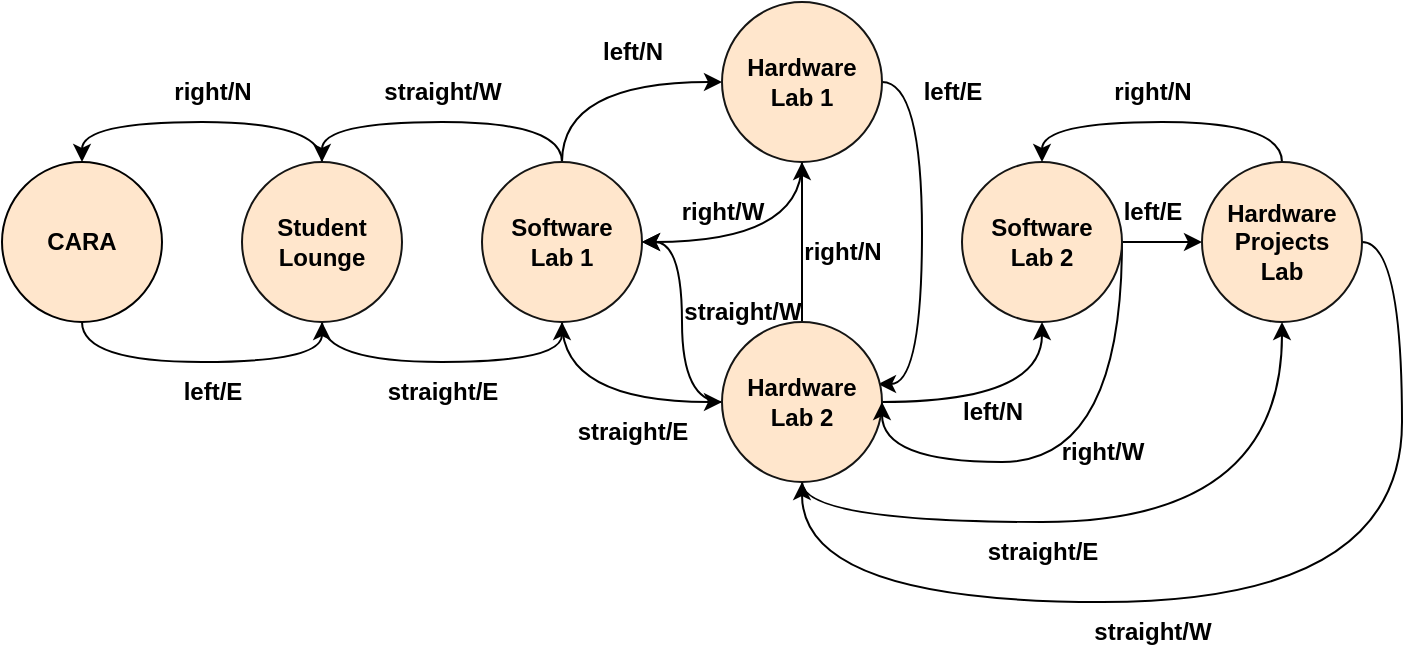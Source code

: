 <mxfile version="20.7.4" type="device"><diagram id="H5MpOiztKfgrXyS1_X2o" name="Page-1"><mxGraphModel dx="794" dy="788" grid="1" gridSize="10" guides="1" tooltips="1" connect="1" arrows="1" fold="1" page="1" pageScale="1" pageWidth="850" pageHeight="1100" math="0" shadow="0"><root><mxCell id="0"/><mxCell id="1" parent="0"/><mxCell id="DK0jMhLwXbfG0LA0Bsc2-19" style="edgeStyle=orthogonalEdgeStyle;orthogonalLoop=1;jettySize=auto;html=1;entryX=0.5;entryY=1;entryDx=0;entryDy=0;curved=1;" edge="1" parent="1" source="DK0jMhLwXbfG0LA0Bsc2-1" target="DK0jMhLwXbfG0LA0Bsc2-2"><mxGeometry relative="1" as="geometry"><Array as="points"><mxPoint x="80" y="420"/><mxPoint x="200" y="420"/></Array></mxGeometry></mxCell><mxCell id="DK0jMhLwXbfG0LA0Bsc2-1" value="&lt;b&gt;CARA&lt;/b&gt;" style="ellipse;whiteSpace=wrap;html=1;aspect=fixed;fillColor=#ffe6cc;strokeColor=#000000;" vertex="1" parent="1"><mxGeometry x="40" y="320" width="80" height="80" as="geometry"/></mxCell><mxCell id="DK0jMhLwXbfG0LA0Bsc2-20" style="edgeStyle=orthogonalEdgeStyle;curved=1;orthogonalLoop=1;jettySize=auto;html=1;entryX=0.5;entryY=0;entryDx=0;entryDy=0;exitX=0.5;exitY=0;exitDx=0;exitDy=0;" edge="1" parent="1" source="DK0jMhLwXbfG0LA0Bsc2-2" target="DK0jMhLwXbfG0LA0Bsc2-1"><mxGeometry relative="1" as="geometry"><Array as="points"><mxPoint x="200" y="300"/><mxPoint x="80" y="300"/></Array></mxGeometry></mxCell><mxCell id="DK0jMhLwXbfG0LA0Bsc2-25" style="edgeStyle=orthogonalEdgeStyle;curved=1;orthogonalLoop=1;jettySize=auto;html=1;entryX=0.5;entryY=1;entryDx=0;entryDy=0;" edge="1" parent="1" source="DK0jMhLwXbfG0LA0Bsc2-2" target="DK0jMhLwXbfG0LA0Bsc2-3"><mxGeometry relative="1" as="geometry"><Array as="points"><mxPoint x="200" y="420"/><mxPoint x="320" y="420"/></Array></mxGeometry></mxCell><mxCell id="DK0jMhLwXbfG0LA0Bsc2-2" value="&lt;b&gt;Student Lounge&lt;/b&gt;" style="ellipse;whiteSpace=wrap;html=1;aspect=fixed;fillColor=#ffe6cc;strokeColor=#151514;" vertex="1" parent="1"><mxGeometry x="160" y="320" width="80" height="80" as="geometry"/></mxCell><mxCell id="DK0jMhLwXbfG0LA0Bsc2-26" style="edgeStyle=orthogonalEdgeStyle;curved=1;orthogonalLoop=1;jettySize=auto;html=1;entryX=0.5;entryY=0;entryDx=0;entryDy=0;" edge="1" parent="1" source="DK0jMhLwXbfG0LA0Bsc2-3" target="DK0jMhLwXbfG0LA0Bsc2-2"><mxGeometry relative="1" as="geometry"><Array as="points"><mxPoint x="320" y="300"/><mxPoint x="200" y="300"/></Array></mxGeometry></mxCell><mxCell id="DK0jMhLwXbfG0LA0Bsc2-28" style="edgeStyle=orthogonalEdgeStyle;curved=1;orthogonalLoop=1;jettySize=auto;html=1;entryX=0;entryY=0.5;entryDx=0;entryDy=0;" edge="1" parent="1" source="DK0jMhLwXbfG0LA0Bsc2-3" target="DK0jMhLwXbfG0LA0Bsc2-4"><mxGeometry relative="1" as="geometry"><Array as="points"><mxPoint x="320" y="280"/></Array></mxGeometry></mxCell><mxCell id="DK0jMhLwXbfG0LA0Bsc2-30" style="edgeStyle=orthogonalEdgeStyle;curved=1;orthogonalLoop=1;jettySize=auto;html=1;entryX=0;entryY=0.5;entryDx=0;entryDy=0;" edge="1" parent="1" source="DK0jMhLwXbfG0LA0Bsc2-3" target="DK0jMhLwXbfG0LA0Bsc2-5"><mxGeometry relative="1" as="geometry"><Array as="points"><mxPoint x="320" y="440"/></Array></mxGeometry></mxCell><mxCell id="DK0jMhLwXbfG0LA0Bsc2-3" value="&lt;b&gt;Software&lt;br&gt;Lab 1&lt;/b&gt;" style="ellipse;whiteSpace=wrap;html=1;aspect=fixed;fillColor=#ffe6cc;strokeColor=#151514;" vertex="1" parent="1"><mxGeometry x="280" y="320" width="80" height="80" as="geometry"/></mxCell><mxCell id="DK0jMhLwXbfG0LA0Bsc2-32" style="edgeStyle=orthogonalEdgeStyle;curved=1;orthogonalLoop=1;jettySize=auto;html=1;entryX=1;entryY=0.5;entryDx=0;entryDy=0;" edge="1" parent="1" source="DK0jMhLwXbfG0LA0Bsc2-4" target="DK0jMhLwXbfG0LA0Bsc2-3"><mxGeometry relative="1" as="geometry"><Array as="points"><mxPoint x="440" y="360"/></Array></mxGeometry></mxCell><mxCell id="DK0jMhLwXbfG0LA0Bsc2-34" style="edgeStyle=orthogonalEdgeStyle;curved=1;orthogonalLoop=1;jettySize=auto;html=1;entryX=0.975;entryY=0.388;entryDx=0;entryDy=0;entryPerimeter=0;" edge="1" parent="1" source="DK0jMhLwXbfG0LA0Bsc2-4" target="DK0jMhLwXbfG0LA0Bsc2-5"><mxGeometry relative="1" as="geometry"><Array as="points"><mxPoint x="500" y="280"/><mxPoint x="500" y="431"/></Array></mxGeometry></mxCell><mxCell id="DK0jMhLwXbfG0LA0Bsc2-4" value="&lt;b&gt;Hardware&lt;br&gt;Lab 1&lt;/b&gt;" style="ellipse;whiteSpace=wrap;html=1;aspect=fixed;fillColor=#ffe6cc;strokeColor=#151514;" vertex="1" parent="1"><mxGeometry x="400" y="240" width="80" height="80" as="geometry"/></mxCell><mxCell id="DK0jMhLwXbfG0LA0Bsc2-37" style="edgeStyle=orthogonalEdgeStyle;curved=1;orthogonalLoop=1;jettySize=auto;html=1;" edge="1" parent="1" source="DK0jMhLwXbfG0LA0Bsc2-5" target="DK0jMhLwXbfG0LA0Bsc2-4"><mxGeometry relative="1" as="geometry"/></mxCell><mxCell id="DK0jMhLwXbfG0LA0Bsc2-39" style="edgeStyle=orthogonalEdgeStyle;curved=1;orthogonalLoop=1;jettySize=auto;html=1;entryX=0.5;entryY=1;entryDx=0;entryDy=0;" edge="1" parent="1" source="DK0jMhLwXbfG0LA0Bsc2-5" target="DK0jMhLwXbfG0LA0Bsc2-6"><mxGeometry relative="1" as="geometry"/></mxCell><mxCell id="DK0jMhLwXbfG0LA0Bsc2-41" style="edgeStyle=orthogonalEdgeStyle;curved=1;orthogonalLoop=1;jettySize=auto;html=1;entryX=1;entryY=0.5;entryDx=0;entryDy=0;" edge="1" parent="1" source="DK0jMhLwXbfG0LA0Bsc2-5" target="DK0jMhLwXbfG0LA0Bsc2-3"><mxGeometry relative="1" as="geometry"/></mxCell><mxCell id="DK0jMhLwXbfG0LA0Bsc2-43" style="edgeStyle=orthogonalEdgeStyle;curved=1;orthogonalLoop=1;jettySize=auto;html=1;entryX=0.5;entryY=1;entryDx=0;entryDy=0;" edge="1" parent="1" source="DK0jMhLwXbfG0LA0Bsc2-5" target="DK0jMhLwXbfG0LA0Bsc2-7"><mxGeometry relative="1" as="geometry"><Array as="points"><mxPoint x="440" y="500"/><mxPoint x="680" y="500"/></Array></mxGeometry></mxCell><mxCell id="DK0jMhLwXbfG0LA0Bsc2-5" value="&lt;b&gt;Hardware&lt;br&gt;Lab 2&lt;/b&gt;" style="ellipse;whiteSpace=wrap;html=1;aspect=fixed;fillColor=#ffe6cc;strokeColor=#151514;" vertex="1" parent="1"><mxGeometry x="400" y="400" width="80" height="80" as="geometry"/></mxCell><mxCell id="DK0jMhLwXbfG0LA0Bsc2-45" style="edgeStyle=orthogonalEdgeStyle;curved=1;orthogonalLoop=1;jettySize=auto;html=1;entryX=1;entryY=0.5;entryDx=0;entryDy=0;" edge="1" parent="1" source="DK0jMhLwXbfG0LA0Bsc2-6" target="DK0jMhLwXbfG0LA0Bsc2-5"><mxGeometry relative="1" as="geometry"><Array as="points"><mxPoint x="600" y="470"/><mxPoint x="480" y="470"/></Array></mxGeometry></mxCell><mxCell id="DK0jMhLwXbfG0LA0Bsc2-48" style="edgeStyle=orthogonalEdgeStyle;curved=1;orthogonalLoop=1;jettySize=auto;html=1;" edge="1" parent="1" source="DK0jMhLwXbfG0LA0Bsc2-6" target="DK0jMhLwXbfG0LA0Bsc2-7"><mxGeometry relative="1" as="geometry"/></mxCell><mxCell id="DK0jMhLwXbfG0LA0Bsc2-6" value="&lt;b&gt;Software&lt;br&gt;Lab 2&lt;/b&gt;" style="ellipse;whiteSpace=wrap;html=1;aspect=fixed;fillColor=#ffe6cc;strokeColor=#151514;" vertex="1" parent="1"><mxGeometry x="520" y="320" width="80" height="80" as="geometry"/></mxCell><mxCell id="DK0jMhLwXbfG0LA0Bsc2-50" style="edgeStyle=orthogonalEdgeStyle;curved=1;orthogonalLoop=1;jettySize=auto;html=1;entryX=0.5;entryY=0;entryDx=0;entryDy=0;" edge="1" parent="1" source="DK0jMhLwXbfG0LA0Bsc2-7" target="DK0jMhLwXbfG0LA0Bsc2-6"><mxGeometry relative="1" as="geometry"><Array as="points"><mxPoint x="680" y="300"/><mxPoint x="560" y="300"/></Array></mxGeometry></mxCell><mxCell id="DK0jMhLwXbfG0LA0Bsc2-52" style="edgeStyle=orthogonalEdgeStyle;curved=1;orthogonalLoop=1;jettySize=auto;html=1;entryX=0.5;entryY=1;entryDx=0;entryDy=0;" edge="1" parent="1" source="DK0jMhLwXbfG0LA0Bsc2-7" target="DK0jMhLwXbfG0LA0Bsc2-5"><mxGeometry relative="1" as="geometry"><Array as="points"><mxPoint x="740" y="360"/><mxPoint x="740" y="540"/><mxPoint x="440" y="540"/></Array></mxGeometry></mxCell><mxCell id="DK0jMhLwXbfG0LA0Bsc2-7" value="&lt;b&gt;Hardware&lt;br&gt;Projects&lt;br&gt;Lab&lt;/b&gt;" style="ellipse;whiteSpace=wrap;html=1;aspect=fixed;fillColor=#ffe6cc;strokeColor=#151514;" vertex="1" parent="1"><mxGeometry x="640" y="320" width="80" height="80" as="geometry"/></mxCell><mxCell id="DK0jMhLwXbfG0LA0Bsc2-12" value="left/E" style="text;html=1;align=center;verticalAlign=middle;resizable=0;points=[];autosize=1;strokeColor=none;fillColor=none;fontStyle=1" vertex="1" parent="1"><mxGeometry x="120" y="420" width="50" height="30" as="geometry"/></mxCell><mxCell id="DK0jMhLwXbfG0LA0Bsc2-21" value="right/N" style="text;html=1;align=center;verticalAlign=middle;resizable=0;points=[];autosize=1;strokeColor=none;fillColor=none;fontStyle=1" vertex="1" parent="1"><mxGeometry x="115" y="270" width="60" height="30" as="geometry"/></mxCell><mxCell id="DK0jMhLwXbfG0LA0Bsc2-23" value="straight/E" style="text;html=1;align=center;verticalAlign=middle;resizable=0;points=[];autosize=1;strokeColor=none;fillColor=none;fontStyle=1" vertex="1" parent="1"><mxGeometry x="220" y="420" width="80" height="30" as="geometry"/></mxCell><mxCell id="DK0jMhLwXbfG0LA0Bsc2-27" value="straight/W" style="text;html=1;align=center;verticalAlign=middle;resizable=0;points=[];autosize=1;strokeColor=none;fillColor=none;fontStyle=1" vertex="1" parent="1"><mxGeometry x="220" y="270" width="80" height="30" as="geometry"/></mxCell><mxCell id="DK0jMhLwXbfG0LA0Bsc2-29" value="left/N" style="text;html=1;align=center;verticalAlign=middle;resizable=0;points=[];autosize=1;strokeColor=none;fillColor=none;fontStyle=1" vertex="1" parent="1"><mxGeometry x="330" y="250" width="50" height="30" as="geometry"/></mxCell><mxCell id="DK0jMhLwXbfG0LA0Bsc2-31" value="straight/E" style="text;html=1;align=center;verticalAlign=middle;resizable=0;points=[];autosize=1;strokeColor=none;fillColor=none;fontStyle=1" vertex="1" parent="1"><mxGeometry x="315" y="440" width="80" height="30" as="geometry"/></mxCell><mxCell id="DK0jMhLwXbfG0LA0Bsc2-33" value="right/W" style="text;html=1;align=center;verticalAlign=middle;resizable=0;points=[];autosize=1;strokeColor=none;fillColor=none;fontStyle=1" vertex="1" parent="1"><mxGeometry x="370" y="330" width="60" height="30" as="geometry"/></mxCell><mxCell id="DK0jMhLwXbfG0LA0Bsc2-36" value="left/E" style="text;html=1;align=center;verticalAlign=middle;resizable=0;points=[];autosize=1;strokeColor=none;fillColor=none;fontStyle=1" vertex="1" parent="1"><mxGeometry x="490" y="270" width="50" height="30" as="geometry"/></mxCell><mxCell id="DK0jMhLwXbfG0LA0Bsc2-38" value="right/N" style="text;html=1;align=center;verticalAlign=middle;resizable=0;points=[];autosize=1;strokeColor=none;fillColor=none;fontStyle=1" vertex="1" parent="1"><mxGeometry x="430" y="350" width="60" height="30" as="geometry"/></mxCell><mxCell id="DK0jMhLwXbfG0LA0Bsc2-40" value="left/N" style="text;html=1;align=center;verticalAlign=middle;resizable=0;points=[];autosize=1;strokeColor=none;fillColor=none;fontStyle=1" vertex="1" parent="1"><mxGeometry x="510" y="430" width="50" height="30" as="geometry"/></mxCell><mxCell id="DK0jMhLwXbfG0LA0Bsc2-42" value="straight/W" style="text;html=1;align=center;verticalAlign=middle;resizable=0;points=[];autosize=1;strokeColor=none;fillColor=none;fontStyle=1" vertex="1" parent="1"><mxGeometry x="370" y="380" width="80" height="30" as="geometry"/></mxCell><mxCell id="DK0jMhLwXbfG0LA0Bsc2-44" value="straight/E" style="text;html=1;align=center;verticalAlign=middle;resizable=0;points=[];autosize=1;strokeColor=none;fillColor=none;fontStyle=1" vertex="1" parent="1"><mxGeometry x="520" y="500" width="80" height="30" as="geometry"/></mxCell><mxCell id="DK0jMhLwXbfG0LA0Bsc2-46" value="right/W" style="text;html=1;align=center;verticalAlign=middle;resizable=0;points=[];autosize=1;strokeColor=none;fillColor=none;fontStyle=1" vertex="1" parent="1"><mxGeometry x="560" y="450" width="60" height="30" as="geometry"/></mxCell><mxCell id="DK0jMhLwXbfG0LA0Bsc2-49" value="left/E" style="text;html=1;align=center;verticalAlign=middle;resizable=0;points=[];autosize=1;strokeColor=none;fillColor=none;fontStyle=1" vertex="1" parent="1"><mxGeometry x="590" y="330" width="50" height="30" as="geometry"/></mxCell><mxCell id="DK0jMhLwXbfG0LA0Bsc2-51" value="right/N" style="text;html=1;align=center;verticalAlign=middle;resizable=0;points=[];autosize=1;strokeColor=none;fillColor=none;fontStyle=1" vertex="1" parent="1"><mxGeometry x="585" y="270" width="60" height="30" as="geometry"/></mxCell><mxCell id="DK0jMhLwXbfG0LA0Bsc2-53" value="straight/W" style="text;html=1;align=center;verticalAlign=middle;resizable=0;points=[];autosize=1;strokeColor=none;fillColor=none;fontStyle=1" vertex="1" parent="1"><mxGeometry x="575" y="540" width="80" height="30" as="geometry"/></mxCell></root></mxGraphModel></diagram></mxfile>